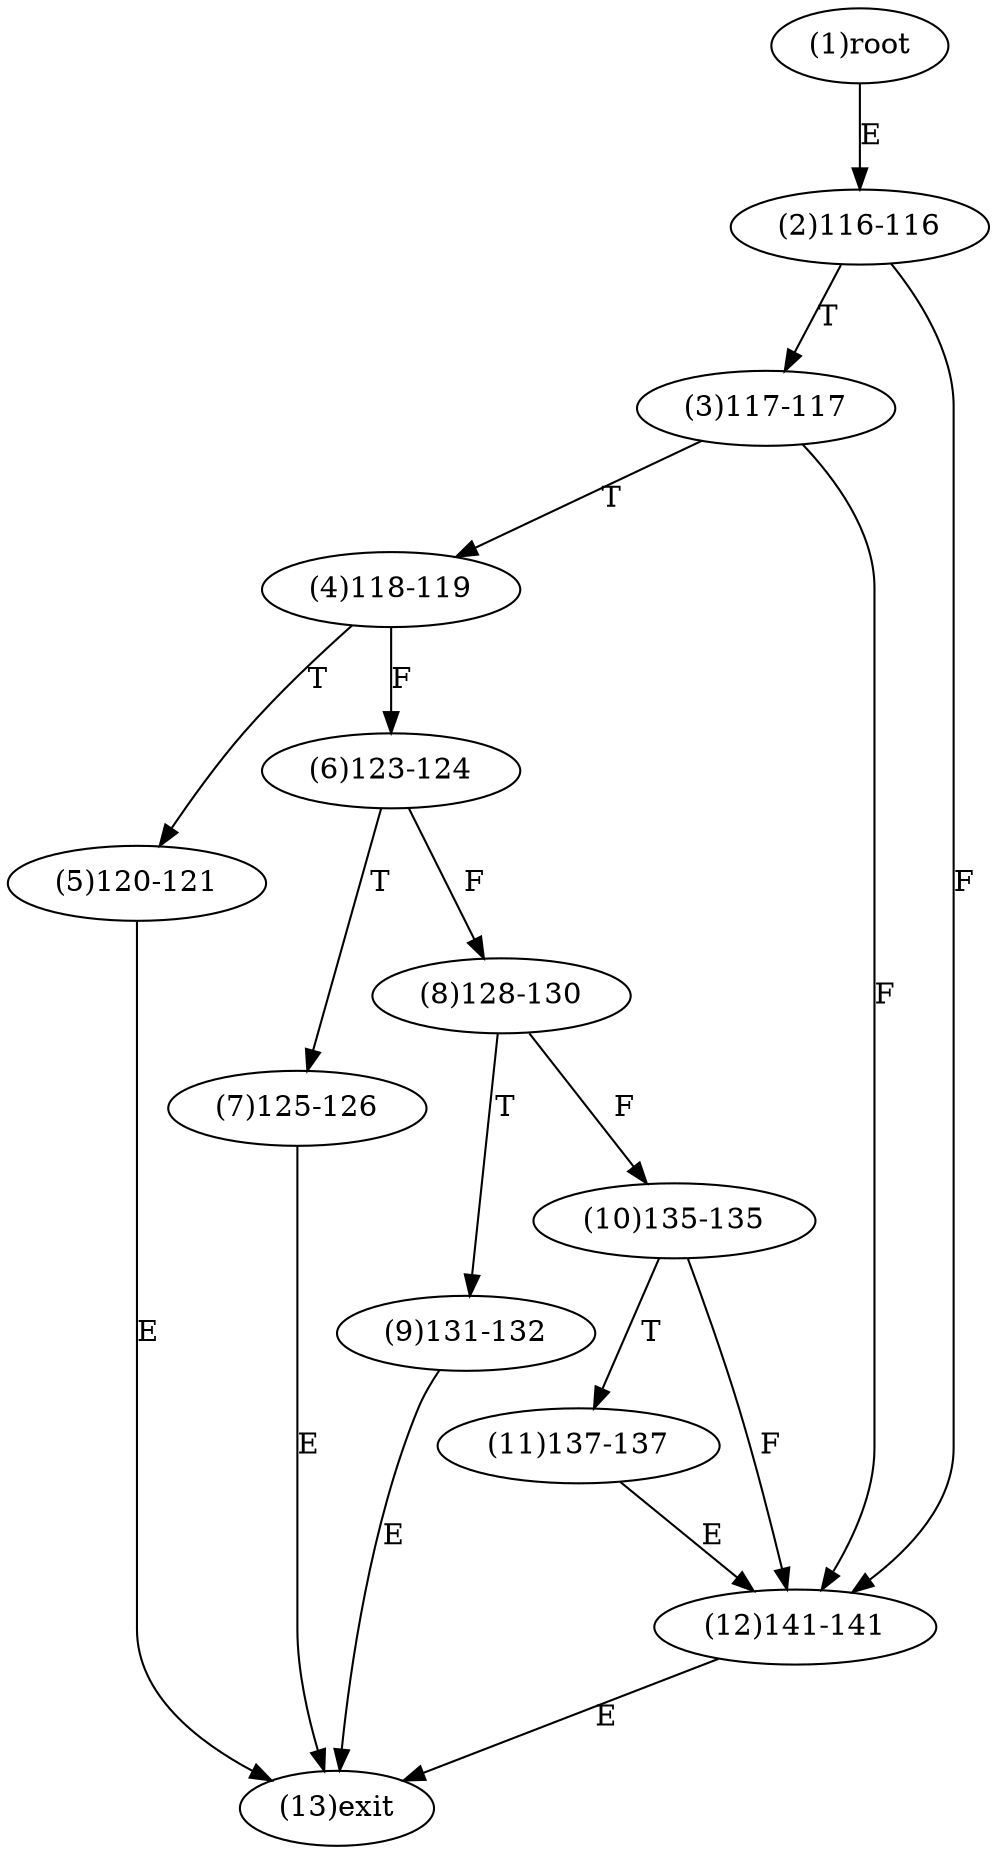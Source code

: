 digraph "" { 
1[ label="(1)root"];
2[ label="(2)116-116"];
3[ label="(3)117-117"];
4[ label="(4)118-119"];
5[ label="(5)120-121"];
6[ label="(6)123-124"];
7[ label="(7)125-126"];
8[ label="(8)128-130"];
9[ label="(9)131-132"];
10[ label="(10)135-135"];
11[ label="(11)137-137"];
12[ label="(12)141-141"];
13[ label="(13)exit"];
1->2[ label="E"];
2->12[ label="F"];
2->3[ label="T"];
3->12[ label="F"];
3->4[ label="T"];
4->6[ label="F"];
4->5[ label="T"];
5->13[ label="E"];
6->8[ label="F"];
6->7[ label="T"];
7->13[ label="E"];
8->10[ label="F"];
8->9[ label="T"];
9->13[ label="E"];
10->12[ label="F"];
10->11[ label="T"];
11->12[ label="E"];
12->13[ label="E"];
}